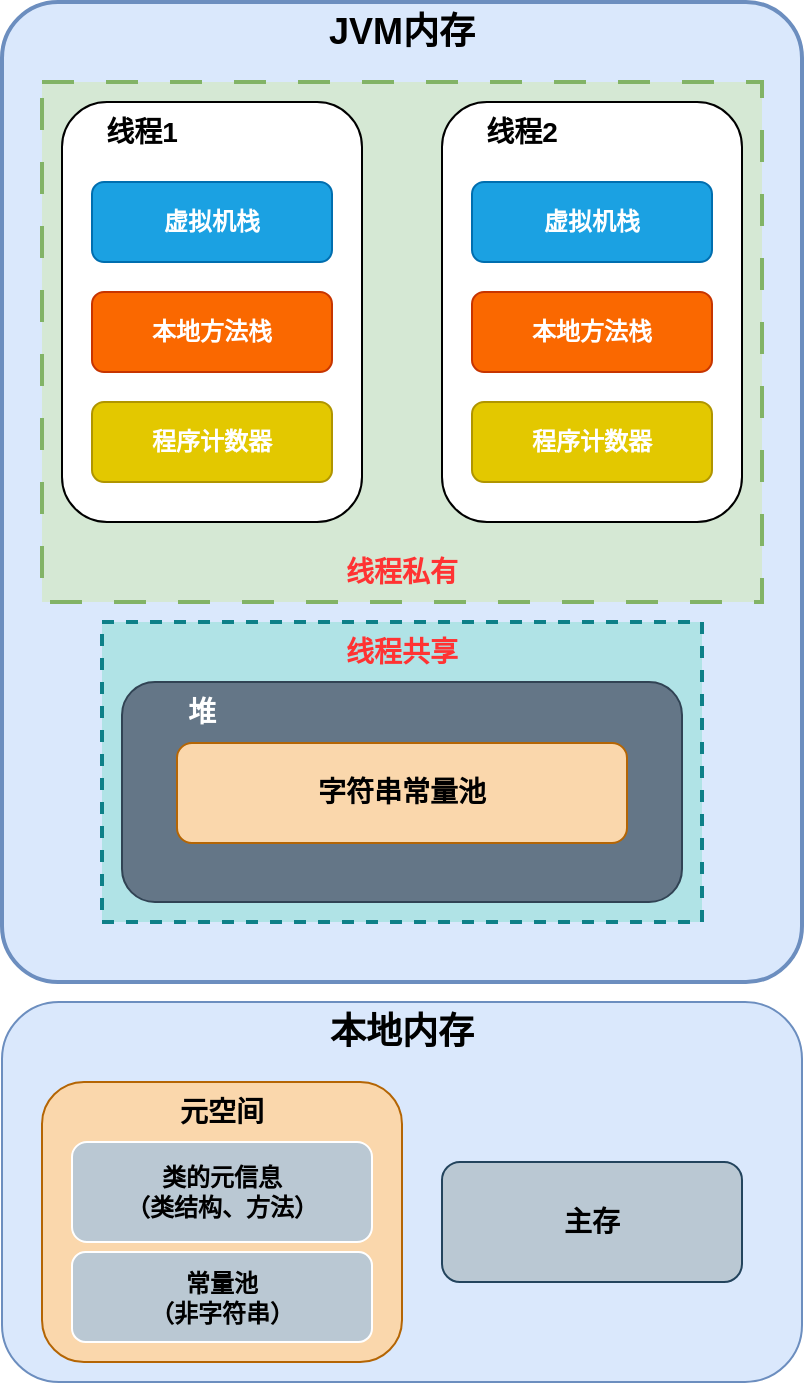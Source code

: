 <mxfile version="24.7.16">
  <diagram name="第 1 页" id="R8lSAh_ms-Js-fD9iYkR">
    <mxGraphModel dx="794" dy="446" grid="1" gridSize="10" guides="1" tooltips="1" connect="1" arrows="1" fold="1" page="1" pageScale="1" pageWidth="827" pageHeight="1169" math="0" shadow="0">
      <root>
        <mxCell id="0" />
        <mxCell id="1" parent="0" />
        <mxCell id="D8Kj4qU78no7kVrKuZ1o-30" value="" style="rounded=1;whiteSpace=wrap;html=1;fillColor=#dae8fc;strokeColor=#6c8ebf;" vertex="1" parent="1">
          <mxGeometry x="80" y="1300" width="400" height="190" as="geometry" />
        </mxCell>
        <mxCell id="D8Kj4qU78no7kVrKuZ1o-2" value="" style="rounded=1;whiteSpace=wrap;html=1;fillColor=#dae8fc;strokeColor=#6c8ebf;imageWidth=24;arcSize=7;textShadow=0;strokeWidth=2;" vertex="1" parent="1">
          <mxGeometry x="80" y="800" width="400" height="490" as="geometry" />
        </mxCell>
        <mxCell id="D8Kj4qU78no7kVrKuZ1o-3" value="&lt;b&gt;&lt;font style=&quot;font-size: 18px;&quot;&gt;JVM内存&lt;/font&gt;&lt;/b&gt;" style="text;html=1;align=center;verticalAlign=middle;whiteSpace=wrap;rounded=0;" vertex="1" parent="1">
          <mxGeometry x="240" y="800" width="80" height="30" as="geometry" />
        </mxCell>
        <mxCell id="D8Kj4qU78no7kVrKuZ1o-17" value="" style="rounded=0;whiteSpace=wrap;html=1;fillColor=#d5e8d4;strokeColor=#82b366;strokeWidth=2;dashed=1;dashPattern=8 8;" vertex="1" parent="1">
          <mxGeometry x="100" y="840" width="360" height="260" as="geometry" />
        </mxCell>
        <mxCell id="D8Kj4qU78no7kVrKuZ1o-4" value="" style="rounded=1;whiteSpace=wrap;html=1;" vertex="1" parent="1">
          <mxGeometry x="110" y="850" width="150" height="210" as="geometry" />
        </mxCell>
        <mxCell id="D8Kj4qU78no7kVrKuZ1o-5" value="&lt;span style=&quot;font-size: 14px;&quot;&gt;&lt;b&gt;线程1&lt;/b&gt;&lt;/span&gt;" style="text;html=1;align=center;verticalAlign=middle;whiteSpace=wrap;rounded=0;" vertex="1" parent="1">
          <mxGeometry x="110" y="850" width="80" height="30" as="geometry" />
        </mxCell>
        <mxCell id="D8Kj4qU78no7kVrKuZ1o-8" value="&lt;b&gt;&lt;font&gt;虚拟机栈&lt;/font&gt;&lt;/b&gt;" style="rounded=1;whiteSpace=wrap;html=1;fillColor=#1ba1e2;fontColor=#FFFFFF;strokeColor=#006EAF;" vertex="1" parent="1">
          <mxGeometry x="125" y="890" width="120" height="40" as="geometry" />
        </mxCell>
        <mxCell id="D8Kj4qU78no7kVrKuZ1o-9" value="&lt;b&gt;本地方法栈&lt;/b&gt;" style="rounded=1;whiteSpace=wrap;html=1;fillColor=#fa6800;fontColor=#FFFFFF;strokeColor=#C73500;" vertex="1" parent="1">
          <mxGeometry x="125" y="945" width="120" height="40" as="geometry" />
        </mxCell>
        <mxCell id="D8Kj4qU78no7kVrKuZ1o-10" value="&lt;b&gt;程序计数器&lt;/b&gt;" style="rounded=1;whiteSpace=wrap;html=1;fillColor=#e3c800;fontColor=#FFFFFF;strokeColor=#B09500;" vertex="1" parent="1">
          <mxGeometry x="125" y="1000" width="120" height="40" as="geometry" />
        </mxCell>
        <mxCell id="D8Kj4qU78no7kVrKuZ1o-11" value="" style="rounded=1;whiteSpace=wrap;html=1;" vertex="1" parent="1">
          <mxGeometry x="300" y="850" width="150" height="210" as="geometry" />
        </mxCell>
        <mxCell id="D8Kj4qU78no7kVrKuZ1o-12" value="&lt;span style=&quot;font-size: 14px;&quot;&gt;&lt;b&gt;线程2&lt;/b&gt;&lt;/span&gt;" style="text;html=1;align=center;verticalAlign=middle;whiteSpace=wrap;rounded=0;" vertex="1" parent="1">
          <mxGeometry x="300" y="850" width="80" height="30" as="geometry" />
        </mxCell>
        <mxCell id="D8Kj4qU78no7kVrKuZ1o-13" value="&lt;b&gt;虚拟机栈&lt;/b&gt;" style="rounded=1;whiteSpace=wrap;html=1;fillColor=#1ba1e2;fontColor=#FFFFFF;strokeColor=#006EAF;" vertex="1" parent="1">
          <mxGeometry x="315" y="890" width="120" height="40" as="geometry" />
        </mxCell>
        <mxCell id="D8Kj4qU78no7kVrKuZ1o-14" value="&lt;b&gt;本地方法栈&lt;/b&gt;" style="rounded=1;whiteSpace=wrap;html=1;fillColor=#fa6800;fontColor=#FFFFFF;strokeColor=#C73500;" vertex="1" parent="1">
          <mxGeometry x="315" y="945" width="120" height="40" as="geometry" />
        </mxCell>
        <mxCell id="D8Kj4qU78no7kVrKuZ1o-15" value="&lt;b&gt;程序计数器&lt;/b&gt;" style="rounded=1;whiteSpace=wrap;html=1;fillColor=#e3c800;fontColor=#FFFFFF;strokeColor=#B09500;" vertex="1" parent="1">
          <mxGeometry x="315" y="1000" width="120" height="40" as="geometry" />
        </mxCell>
        <mxCell id="D8Kj4qU78no7kVrKuZ1o-18" value="&lt;span style=&quot;font-size: 14px;&quot;&gt;&lt;b&gt;&lt;font color=&quot;#ff3333&quot;&gt;线程私有&lt;/font&gt;&lt;/b&gt;&lt;/span&gt;" style="text;html=1;align=center;verticalAlign=middle;whiteSpace=wrap;rounded=0;" vertex="1" parent="1">
          <mxGeometry x="240" y="1070" width="80" height="30" as="geometry" />
        </mxCell>
        <mxCell id="D8Kj4qU78no7kVrKuZ1o-21" value="" style="rounded=0;whiteSpace=wrap;html=1;fillColor=#b0e3e6;strokeColor=#0e8088;dashed=1;strokeWidth=2;" vertex="1" parent="1">
          <mxGeometry x="130" y="1110" width="300" height="150" as="geometry" />
        </mxCell>
        <mxCell id="D8Kj4qU78no7kVrKuZ1o-20" value="&lt;span style=&quot;font-size: 14px;&quot;&gt;&lt;b&gt;&lt;font color=&quot;#ff3333&quot;&gt;线程共享&lt;/font&gt;&lt;/b&gt;&lt;/span&gt;" style="text;html=1;align=center;verticalAlign=middle;whiteSpace=wrap;rounded=0;" vertex="1" parent="1">
          <mxGeometry x="240" y="1110" width="80" height="30" as="geometry" />
        </mxCell>
        <mxCell id="D8Kj4qU78no7kVrKuZ1o-23" value="" style="rounded=1;whiteSpace=wrap;html=1;fillColor=#fad7ac;strokeColor=#b46504;" vertex="1" parent="1">
          <mxGeometry x="115" y="1351" width="150" height="120" as="geometry" />
        </mxCell>
        <mxCell id="D8Kj4qU78no7kVrKuZ1o-25" value="" style="rounded=1;whiteSpace=wrap;html=1;fillColor=#bac8d3;strokeColor=#23445d;" vertex="1" parent="1">
          <mxGeometry x="300" y="1380" width="150" height="60" as="geometry" />
        </mxCell>
        <mxCell id="D8Kj4qU78no7kVrKuZ1o-26" value="" style="rounded=1;whiteSpace=wrap;html=1;fillColor=#fad7ac;strokeColor=#b46504;" vertex="1" parent="1">
          <mxGeometry x="100" y="1340" width="180" height="140" as="geometry" />
        </mxCell>
        <mxCell id="D8Kj4qU78no7kVrKuZ1o-27" value="&lt;span style=&quot;font-size: 14px;&quot;&gt;&lt;b&gt;元空间&lt;/b&gt;&lt;/span&gt;" style="text;html=1;align=center;verticalAlign=middle;whiteSpace=wrap;rounded=0;" vertex="1" parent="1">
          <mxGeometry x="150" y="1340" width="80" height="30" as="geometry" />
        </mxCell>
        <mxCell id="D8Kj4qU78no7kVrKuZ1o-28" value="&lt;span style=&quot;font-size: 14px;&quot;&gt;&lt;b&gt;主存&lt;/b&gt;&lt;/span&gt;" style="text;html=1;align=center;verticalAlign=middle;whiteSpace=wrap;rounded=0;" vertex="1" parent="1">
          <mxGeometry x="335" y="1395" width="80" height="30" as="geometry" />
        </mxCell>
        <mxCell id="D8Kj4qU78no7kVrKuZ1o-33" value="" style="group;fillColor=none;strokeColor=none;" vertex="1" connectable="0" parent="1">
          <mxGeometry x="140" y="1140" width="280" height="111" as="geometry" />
        </mxCell>
        <mxCell id="D8Kj4qU78no7kVrKuZ1o-29" value="" style="rounded=1;whiteSpace=wrap;html=1;fillColor=#647687;strokeColor=#314354;fontColor=#ffffff;movable=0;resizable=0;rotatable=0;deletable=0;editable=0;locked=1;connectable=0;" vertex="1" parent="D8Kj4qU78no7kVrKuZ1o-33">
          <mxGeometry width="280" height="110" as="geometry" />
        </mxCell>
        <mxCell id="D8Kj4qU78no7kVrKuZ1o-31" value="&lt;span style=&quot;font-size: 14px;&quot;&gt;&lt;b&gt;&lt;font color=&quot;#ffffff&quot;&gt;堆&lt;/font&gt;&lt;/b&gt;&lt;/span&gt;" style="text;html=1;align=center;verticalAlign=middle;whiteSpace=wrap;rounded=0;movable=0;resizable=0;rotatable=0;deletable=0;editable=0;locked=1;connectable=0;" vertex="1" parent="D8Kj4qU78no7kVrKuZ1o-33">
          <mxGeometry width="80" height="30" as="geometry" />
        </mxCell>
        <mxCell id="D8Kj4qU78no7kVrKuZ1o-32" value="" style="rounded=1;whiteSpace=wrap;html=1;fillColor=#fad7ac;strokeColor=#b46504;" vertex="1" parent="D8Kj4qU78no7kVrKuZ1o-33">
          <mxGeometry x="27.5" y="30.5" width="225" height="50" as="geometry" />
        </mxCell>
        <mxCell id="D8Kj4qU78no7kVrKuZ1o-36" value="&lt;span style=&quot;font-size: 14px;&quot;&gt;&lt;b&gt;字符串常量池&lt;/b&gt;&lt;/span&gt;" style="text;html=1;align=center;verticalAlign=middle;whiteSpace=wrap;rounded=0;" vertex="1" parent="D8Kj4qU78no7kVrKuZ1o-33">
          <mxGeometry x="95" y="40" width="90" height="30" as="geometry" />
        </mxCell>
        <mxCell id="D8Kj4qU78no7kVrKuZ1o-34" value="&lt;b&gt;&lt;font style=&quot;font-size: 18px;&quot;&gt;本地内存&lt;/font&gt;&lt;/b&gt;" style="text;html=1;align=center;verticalAlign=middle;whiteSpace=wrap;rounded=0;" vertex="1" parent="1">
          <mxGeometry x="240" y="1300" width="80" height="30" as="geometry" />
        </mxCell>
        <mxCell id="D8Kj4qU78no7kVrKuZ1o-37" value="常量池&lt;div&gt;（非字符串）&lt;/div&gt;" style="rounded=1;whiteSpace=wrap;html=1;fillColor=#bac8d3;strokeColor=#FFFFFF;fontStyle=1" vertex="1" parent="1">
          <mxGeometry x="115" y="1425" width="150" height="45" as="geometry" />
        </mxCell>
        <mxCell id="D8Kj4qU78no7kVrKuZ1o-38" value="类的元信息&lt;div&gt;（类结构、方法）&lt;/div&gt;" style="rounded=1;whiteSpace=wrap;html=1;fillColor=#bac8d3;strokeColor=#FFFFFF;fontStyle=1" vertex="1" parent="1">
          <mxGeometry x="115" y="1370" width="150" height="50" as="geometry" />
        </mxCell>
      </root>
    </mxGraphModel>
  </diagram>
</mxfile>
